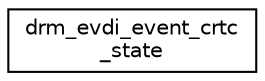 digraph "圖形化之類別階層"
{
 // LATEX_PDF_SIZE
  edge [fontname="Helvetica",fontsize="10",labelfontname="Helvetica",labelfontsize="10"];
  node [fontname="Helvetica",fontsize="10",shape=record];
  rankdir="LR";
  Node0 [label="drm_evdi_event_crtc\l_state",height=0.2,width=0.4,color="black", fillcolor="white", style="filled",URL="$structdrm__evdi__event__crtc__state.html",tooltip=" "];
}
